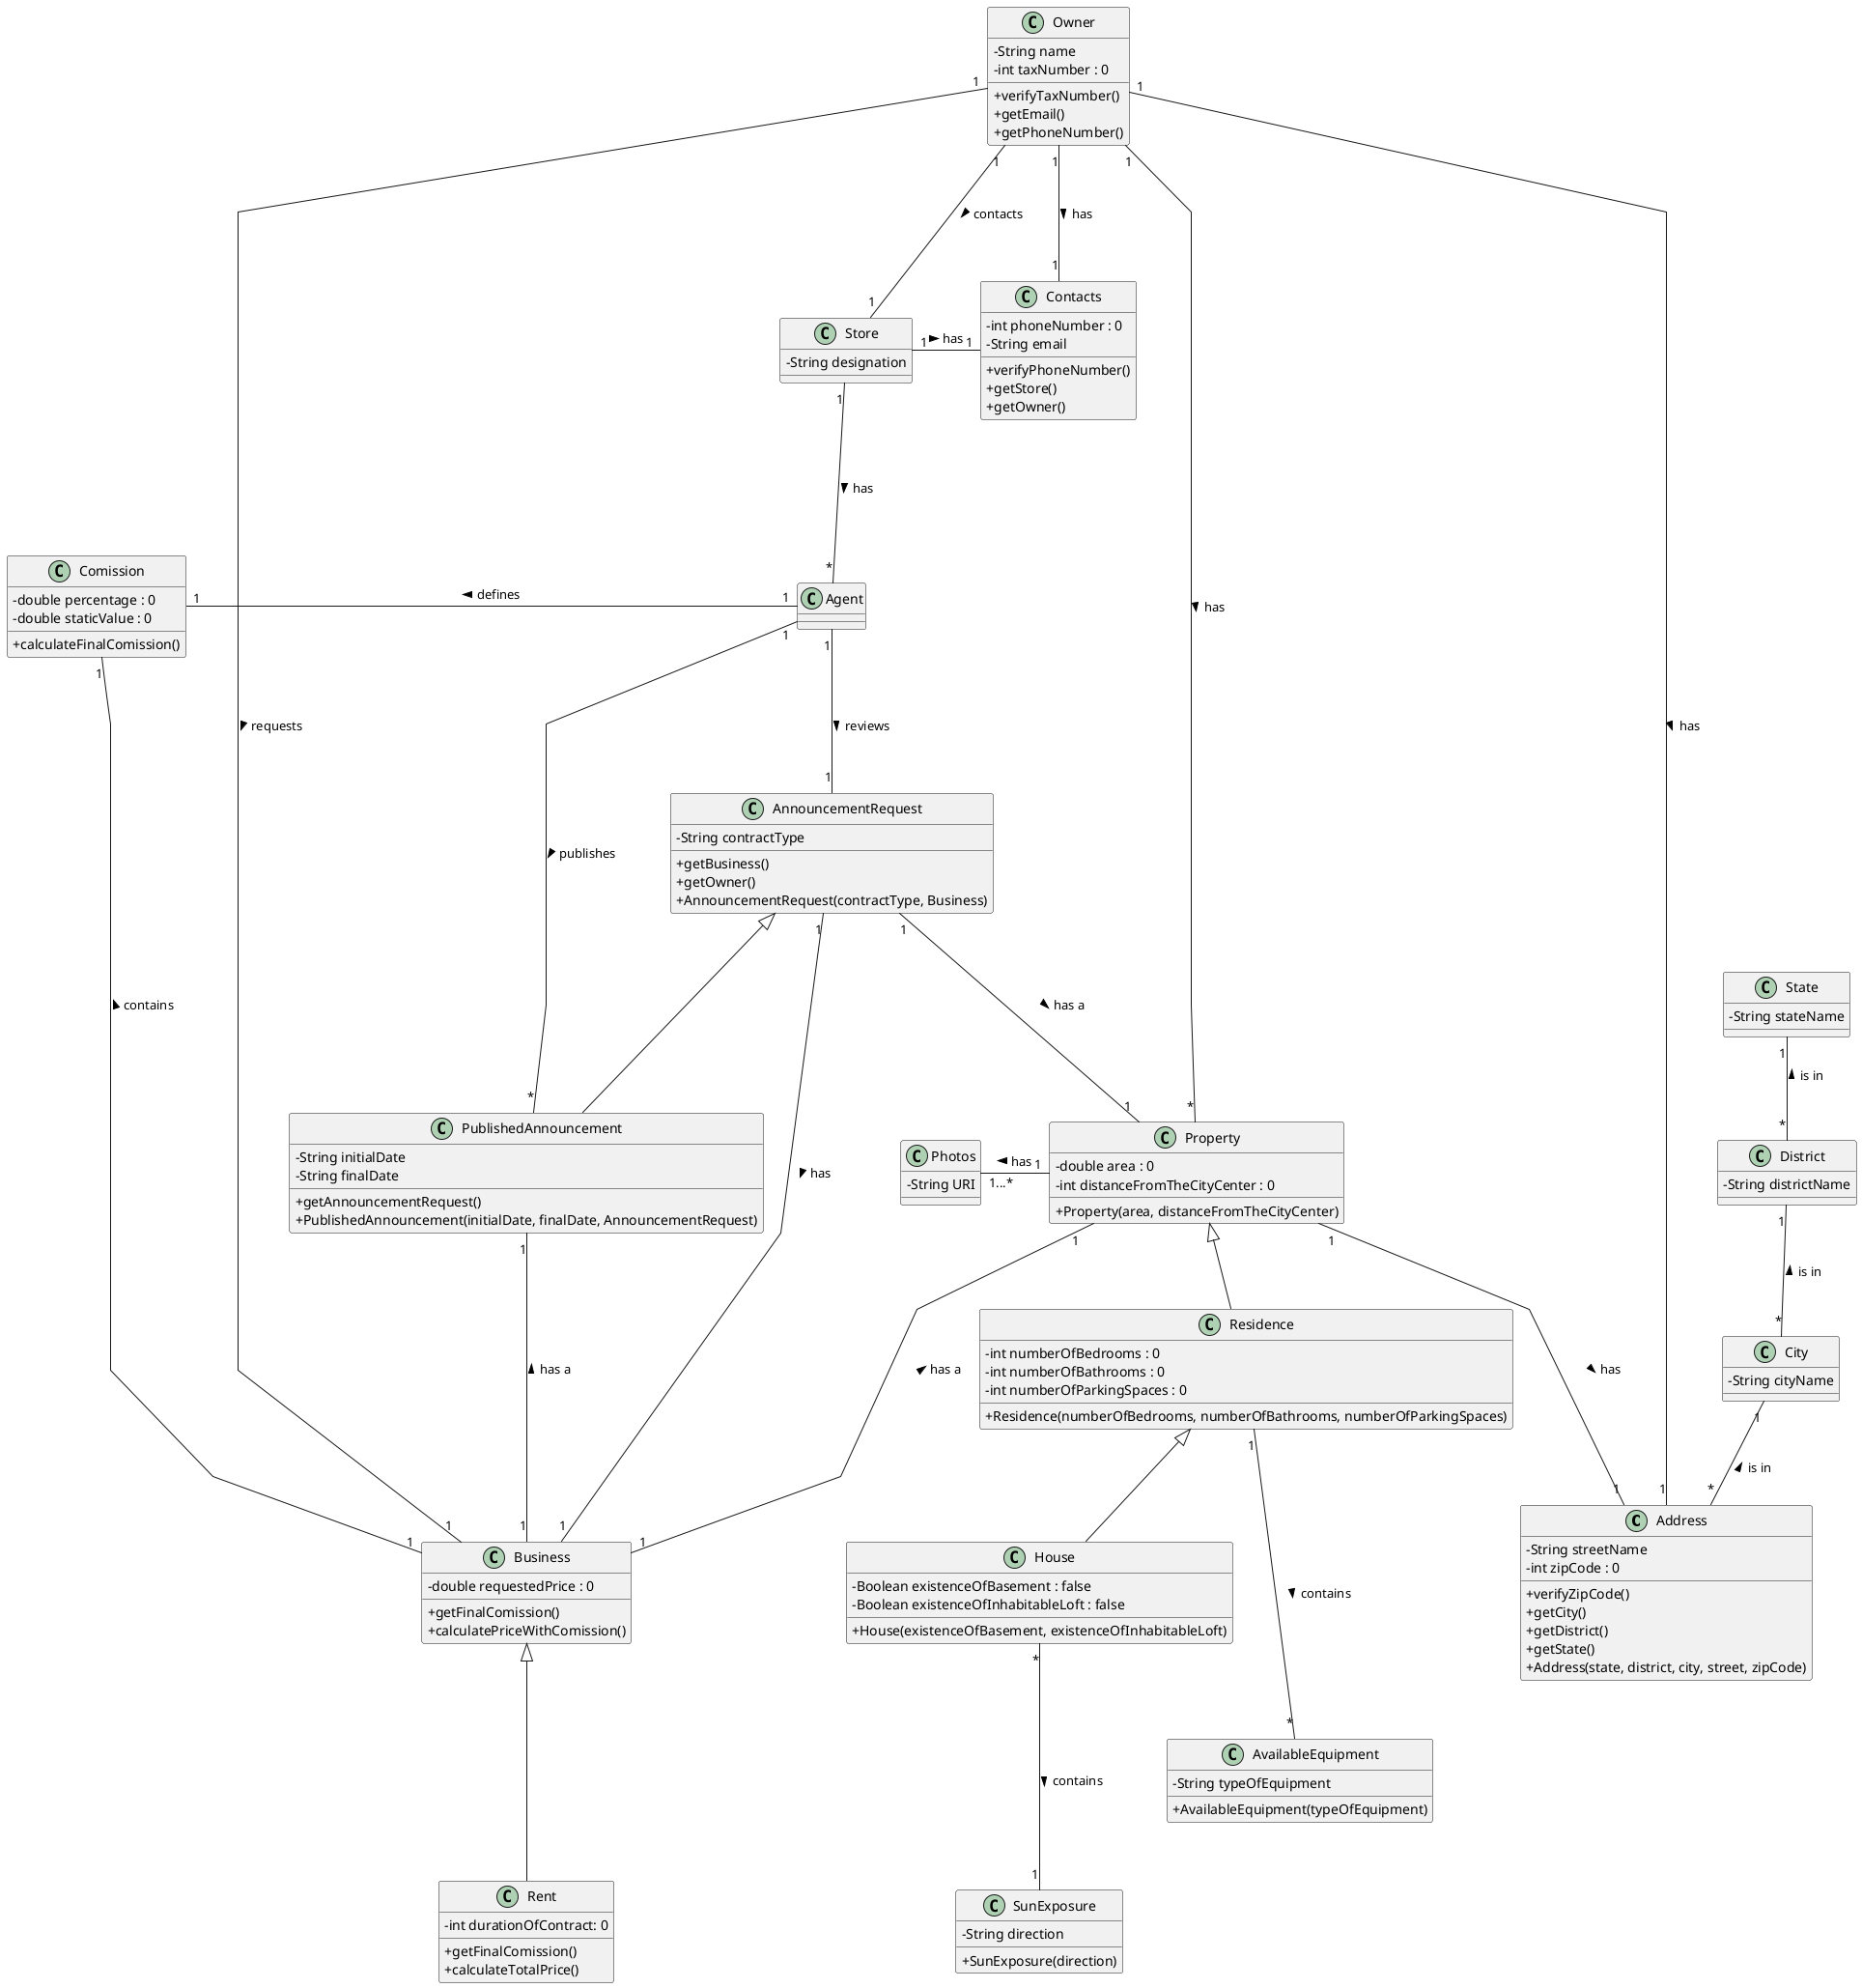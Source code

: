 @startuml
'skinparam monochrome true
skinparam packageStyle rectangle
skinparam shadowing false
skinparam linetype polyline
'skinparam linetype orto

skinparam classAttributeIconSize 0

'left to right direction

class Address {
    -String streetName
    -int zipCode : 0

    +verifyZipCode()
    +getCity()
    +getDistrict()
    +getState()
    +Address(state, district, city, street, zipCode)

}

class City {
    - String cityName
}

class District {
    - String districtName
}

class State {
    - String stateName
}




class Contacts {
    - int phoneNumber : 0
    - String email

    +verifyPhoneNumber()
    +getStore()
    +getOwner()
}

class Business {
    - double requestedPrice : 0

    +getFinalComission()
    +calculatePriceWithComission()
}

class Store {
    - String designation
}

class Owner {
    - String name
    - int taxNumber : 0

    +verifyTaxNumber()
    +getEmail()
    +getPhoneNumber()
}




class Residence {
    - int numberOfBedrooms : 0
    - int numberOfBathrooms : 0
    - int numberOfParkingSpaces : 0

    +Residence(numberOfBedrooms, numberOfBathrooms, numberOfParkingSpaces)
}

class Property {
    - double area : 0
    - int distanceFromTheCityCenter : 0

    +Property(area, distanceFromTheCityCenter)
}

class Photos{
    - String URI
}

class House {
    - Boolean existenceOfBasement : false
    - Boolean existenceOfInhabitableLoft : false

    +House(existenceOfBasement, existenceOfInhabitableLoft)
}

class SunExposure {
    - String direction

    +SunExposure(direction)
}

class AvailableEquipment {
    - String typeOfEquipment

    +AvailableEquipment(typeOfEquipment)
}



class Comission{
     - double percentage : 0
     - double staticValue : 0

    + calculateFinalComission()
}


class Rent {
    - int durationOfContract: 0

    +getFinalComission()
    +calculateTotalPrice()
}

class AnnouncementRequest {
    - String contractType

    +getBusiness()
    +getOwner()
    +AnnouncementRequest(contractType, Business)
}

class PublishedAnnouncement {
    - String initialDate
    - String finalDate

    +getAnnouncementRequest()
    +PublishedAnnouncement(initialDate, finalDate, AnnouncementRequest)
}

City "1"-- "*" Address: is in <
District "1"-- "*" City: is in <
State "1"-- "*" District: is in <


Owner "1" -down-- "1" Contacts: has >
Store "1" -right-- "1" Contacts: has >
Address "1" -left-- "1" Owner: has <
Owner "1" -down-- "1" Store: contacts >
Agent "*" -up-- "1" Store: has <


Residence <|-down- House
Property <|-down- Residence
Property "1" -left-- "1...*" Photos: has >
SunExposure "1" -up-- "*" House: contains <
Address "1" -up-- "1" Property: has <
Owner "1" -down-- "*" Property: has >
AvailableEquipment "*" -up-- "1" Residence: contains <


Comission "1" -right-- "1" Agent: defines <
Comission "1" --- "1" Business: contains <
Owner "1" --- "1" Business: requests >
Property "1" --- "1" Business: has a <
AnnouncementRequest "1" --- "1" Business: has >
Agent "1" --- "1" AnnouncementRequest : reviews >
AnnouncementRequest "1" --- "1" Property: has a >
AnnouncementRequest  <|---  PublishedAnnouncement
PublishedAnnouncement "*" --- "1" Agent: publishes <
PublishedAnnouncement "1" --- "1" Business: has a <
Business <|--- Rent


@enduml